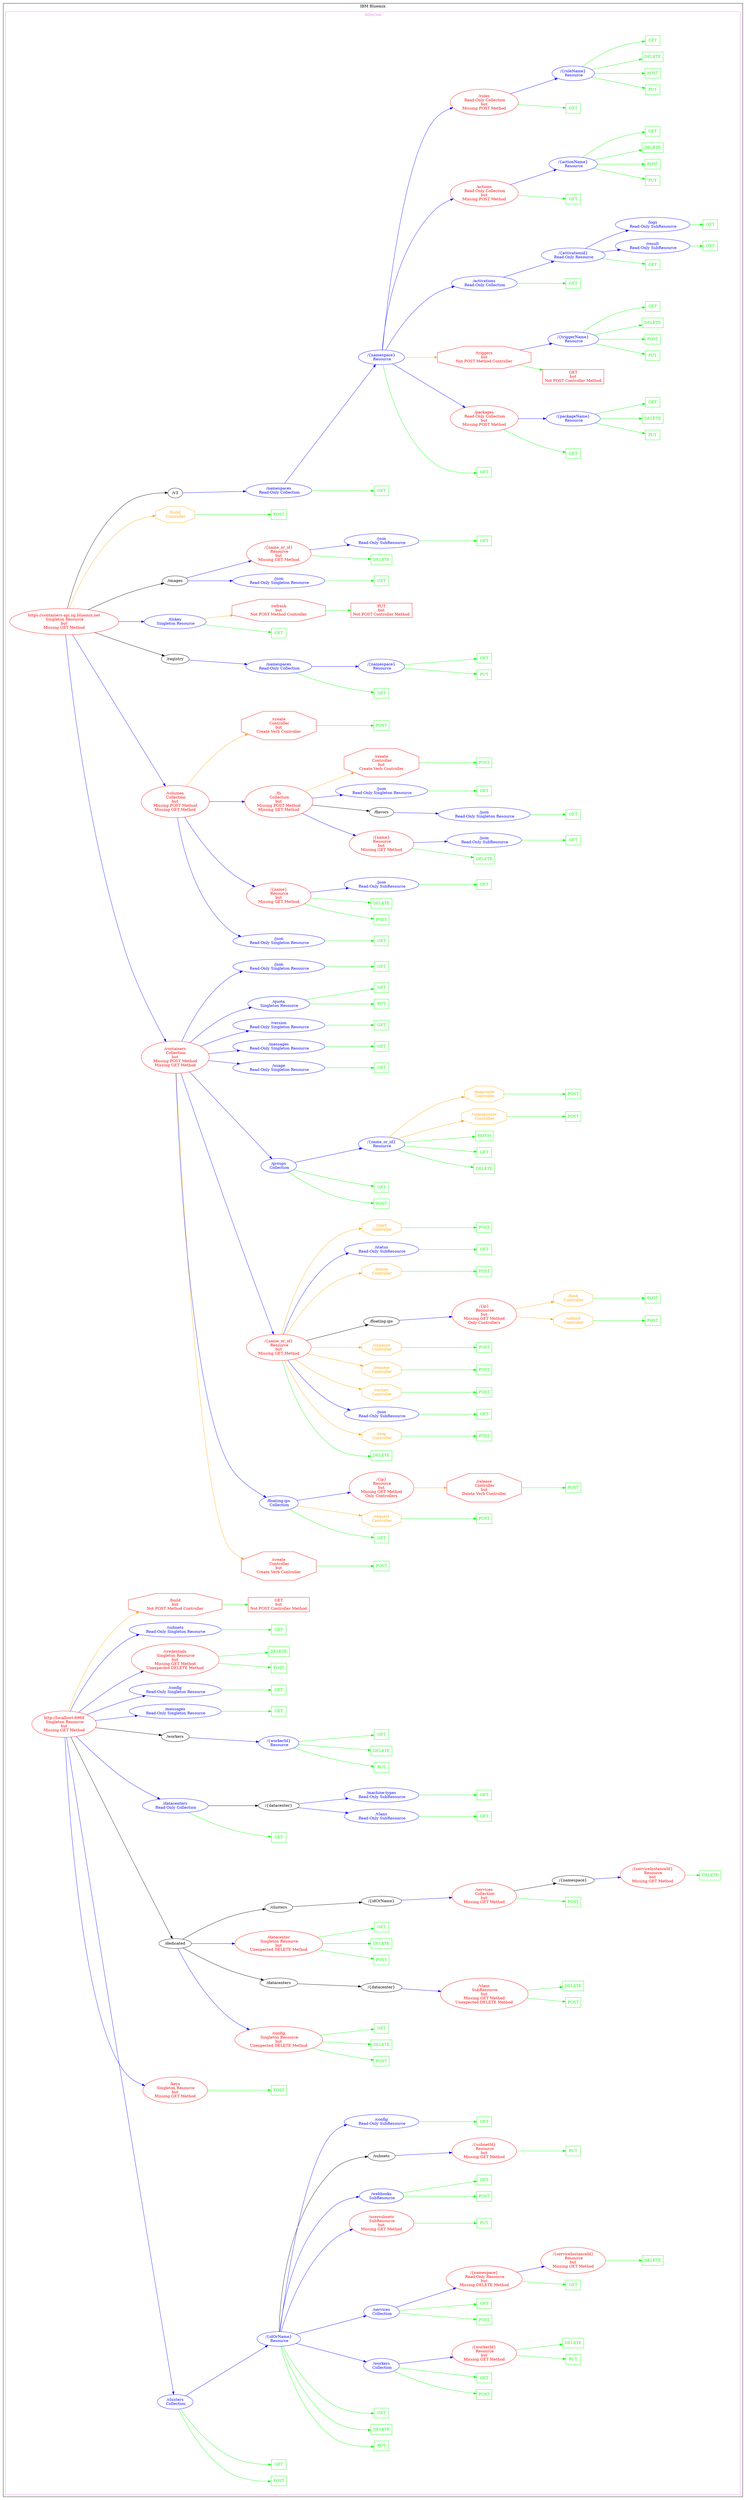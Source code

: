 digraph Cloud_Computing_REST_APIs {
rankdir="LR";
subgraph cluster_0 {
label="IBM Bluemix"
color=black
fontcolor=black
subgraph cluster_1 {
label="AllInOne"
color=violet
fontcolor=violet
subgraph cluster_2 {
label=""
color=white
fontcolor=white
node2 [label="https://containers-api.ng.bluemix.net\n Singleton Resource\nbut\nMissing GET Method", shape="ellipse", color="red", fontcolor="red"]
node2 -> node3 [color="blue", fontcolor="blue"]
subgraph cluster_3 {
label=""
color=white
fontcolor=white
node3 [label="/containers\n Collection\nbut\nMissing POST Method\nMissing GET Method", shape="ellipse", color="red", fontcolor="red"]
node3 -> node4 [color="orange", fontcolor="orange"]
subgraph cluster_4 {
label=""
color=white
fontcolor=white
node4 [label="/create\n Controller\nbut\nCreate Verb Controller", shape="octagon", color="red", fontcolor="red"]
node4 -> node5 [color="green", fontcolor="green"]
subgraph cluster_5 {
label=""
color=white
fontcolor=white
node5 [label="POST", shape="box", color="green", fontcolor="green"]
}
}
node3 -> node6 [color="blue", fontcolor="blue"]
subgraph cluster_6 {
label=""
color=white
fontcolor=white
node6 [label="/floating-ips\n Collection", shape="ellipse", color="blue", fontcolor="blue"]
node6 -> node7 [color="green", fontcolor="green"]
subgraph cluster_7 {
label=""
color=white
fontcolor=white
node7 [label="GET", shape="box", color="green", fontcolor="green"]
}
node6 -> node8 [color="orange", fontcolor="orange"]
subgraph cluster_8 {
label=""
color=white
fontcolor=white
node8 [label="/request\n Controller", shape="octagon", color="orange", fontcolor="orange"]
node8 -> node9 [color="green", fontcolor="green"]
subgraph cluster_9 {
label=""
color=white
fontcolor=white
node9 [label="POST", shape="box", color="green", fontcolor="green"]
}
}
node6 -> node10 [color="blue", fontcolor="blue"]
subgraph cluster_10 {
label=""
color=white
fontcolor=white
node10 [label="/{ip}\n Resource\nbut\nMissing GET Method\nOnly Controllers", shape="ellipse", color="red", fontcolor="red"]
node10 -> node11 [color="orange", fontcolor="orange"]
subgraph cluster_11 {
label=""
color=white
fontcolor=white
node11 [label="/release\n Controller\nbut\nDelete Verb Controller", shape="octagon", color="red", fontcolor="red"]
node11 -> node12 [color="green", fontcolor="green"]
subgraph cluster_12 {
label=""
color=white
fontcolor=white
node12 [label="POST", shape="box", color="green", fontcolor="green"]
}
}
}
}
node3 -> node13 [color="blue", fontcolor="blue"]
subgraph cluster_13 {
label=""
color=white
fontcolor=white
node13 [label="/{name_or_id}\n Resource\nbut\nMissing GET Method", shape="ellipse", color="red", fontcolor="red"]
node13 -> node14 [color="green", fontcolor="green"]
subgraph cluster_14 {
label=""
color=white
fontcolor=white
node14 [label="DELETE", shape="box", color="green", fontcolor="green"]
}
node13 -> node15 [color="orange", fontcolor="orange"]
subgraph cluster_15 {
label=""
color=white
fontcolor=white
node15 [label="/stop\n Controller", shape="octagon", color="orange", fontcolor="orange"]
node15 -> node16 [color="green", fontcolor="green"]
subgraph cluster_16 {
label=""
color=white
fontcolor=white
node16 [label="POST", shape="box", color="green", fontcolor="green"]
}
}
node13 -> node17 [color="blue", fontcolor="blue"]
subgraph cluster_17 {
label=""
color=white
fontcolor=white
node17 [label="/json\n Read-Only SubResource", shape="ellipse", color="blue", fontcolor="blue"]
node17 -> node18 [color="green", fontcolor="green"]
subgraph cluster_18 {
label=""
color=white
fontcolor=white
node18 [label="GET", shape="box", color="green", fontcolor="green"]
}
}
node13 -> node19 [color="orange", fontcolor="orange"]
subgraph cluster_19 {
label=""
color=white
fontcolor=white
node19 [label="/restart\n Controller", shape="octagon", color="orange", fontcolor="orange"]
node19 -> node20 [color="green", fontcolor="green"]
subgraph cluster_20 {
label=""
color=white
fontcolor=white
node20 [label="POST", shape="box", color="green", fontcolor="green"]
}
}
node13 -> node21 [color="orange", fontcolor="orange"]
subgraph cluster_21 {
label=""
color=white
fontcolor=white
node21 [label="/rename\n Controller", shape="octagon", color="orange", fontcolor="orange"]
node21 -> node22 [color="green", fontcolor="green"]
subgraph cluster_22 {
label=""
color=white
fontcolor=white
node22 [label="POST", shape="box", color="green", fontcolor="green"]
}
}
node13 -> node23 [color="orange", fontcolor="orange"]
subgraph cluster_23 {
label=""
color=white
fontcolor=white
node23 [label="/unpause\n Controller", shape="octagon", color="orange", fontcolor="orange"]
node23 -> node24 [color="green", fontcolor="green"]
subgraph cluster_24 {
label=""
color=white
fontcolor=white
node24 [label="POST", shape="box", color="green", fontcolor="green"]
}
}
node13 -> node25 [color="black", fontcolor="black"]
subgraph cluster_25 {
label=""
color=white
fontcolor=white
node25 [label="/floating-ips", shape="ellipse", color="black", fontcolor="black"]
node25 -> node26 [color="blue", fontcolor="blue"]
subgraph cluster_26 {
label=""
color=white
fontcolor=white
node26 [label="/{ip}\n Resource\nbut\nMissing GET Method\nOnly Controllers", shape="ellipse", color="red", fontcolor="red"]
node26 -> node27 [color="orange", fontcolor="orange"]
subgraph cluster_27 {
label=""
color=white
fontcolor=white
node27 [label="/unbind\n Controller", shape="octagon", color="orange", fontcolor="orange"]
node27 -> node28 [color="green", fontcolor="green"]
subgraph cluster_28 {
label=""
color=white
fontcolor=white
node28 [label="POST", shape="box", color="green", fontcolor="green"]
}
}
node26 -> node29 [color="orange", fontcolor="orange"]
subgraph cluster_29 {
label=""
color=white
fontcolor=white
node29 [label="/bind\n Controller", shape="octagon", color="orange", fontcolor="orange"]
node29 -> node30 [color="green", fontcolor="green"]
subgraph cluster_30 {
label=""
color=white
fontcolor=white
node30 [label="POST", shape="box", color="green", fontcolor="green"]
}
}
}
}
node13 -> node31 [color="orange", fontcolor="orange"]
subgraph cluster_31 {
label=""
color=white
fontcolor=white
node31 [label="/pause\n Controller", shape="octagon", color="orange", fontcolor="orange"]
node31 -> node32 [color="green", fontcolor="green"]
subgraph cluster_32 {
label=""
color=white
fontcolor=white
node32 [label="POST", shape="box", color="green", fontcolor="green"]
}
}
node13 -> node33 [color="blue", fontcolor="blue"]
subgraph cluster_33 {
label=""
color=white
fontcolor=white
node33 [label="/status\n Read-Only SubResource", shape="ellipse", color="blue", fontcolor="blue"]
node33 -> node34 [color="green", fontcolor="green"]
subgraph cluster_34 {
label=""
color=white
fontcolor=white
node34 [label="GET", shape="box", color="green", fontcolor="green"]
}
}
node13 -> node35 [color="orange", fontcolor="orange"]
subgraph cluster_35 {
label=""
color=white
fontcolor=white
node35 [label="/start\n Controller", shape="octagon", color="orange", fontcolor="orange"]
node35 -> node36 [color="green", fontcolor="green"]
subgraph cluster_36 {
label=""
color=white
fontcolor=white
node36 [label="POST", shape="box", color="green", fontcolor="green"]
}
}
}
node3 -> node37 [color="blue", fontcolor="blue"]
subgraph cluster_37 {
label=""
color=white
fontcolor=white
node37 [label="/groups\n Collection", shape="ellipse", color="blue", fontcolor="blue"]
node37 -> node38 [color="green", fontcolor="green"]
subgraph cluster_38 {
label=""
color=white
fontcolor=white
node38 [label="POST", shape="box", color="green", fontcolor="green"]
}
node37 -> node39 [color="green", fontcolor="green"]
subgraph cluster_39 {
label=""
color=white
fontcolor=white
node39 [label="GET", shape="box", color="green", fontcolor="green"]
}
node37 -> node40 [color="blue", fontcolor="blue"]
subgraph cluster_40 {
label=""
color=white
fontcolor=white
node40 [label="/{name_or_id}\n Resource", shape="ellipse", color="blue", fontcolor="blue"]
node40 -> node41 [color="green", fontcolor="green"]
subgraph cluster_41 {
label=""
color=white
fontcolor=white
node41 [label="DELETE", shape="box", color="green", fontcolor="green"]
}
node40 -> node42 [color="green", fontcolor="green"]
subgraph cluster_42 {
label=""
color=white
fontcolor=white
node42 [label="GET", shape="box", color="green", fontcolor="green"]
}
node40 -> node43 [color="green", fontcolor="green"]
subgraph cluster_43 {
label=""
color=white
fontcolor=white
node43 [label="PATCH", shape="box", color="green", fontcolor="green"]
}
node40 -> node44 [color="orange", fontcolor="orange"]
subgraph cluster_44 {
label=""
color=white
fontcolor=white
node44 [label="/unmaproute\n Controller", shape="octagon", color="orange", fontcolor="orange"]
node44 -> node45 [color="green", fontcolor="green"]
subgraph cluster_45 {
label=""
color=white
fontcolor=white
node45 [label="POST", shape="box", color="green", fontcolor="green"]
}
}
node40 -> node46 [color="orange", fontcolor="orange"]
subgraph cluster_46 {
label=""
color=white
fontcolor=white
node46 [label="/maproute\n Controller", shape="octagon", color="orange", fontcolor="orange"]
node46 -> node47 [color="green", fontcolor="green"]
subgraph cluster_47 {
label=""
color=white
fontcolor=white
node47 [label="POST", shape="box", color="green", fontcolor="green"]
}
}
}
}
node3 -> node48 [color="blue", fontcolor="blue"]
subgraph cluster_48 {
label=""
color=white
fontcolor=white
node48 [label="/usage\n Read-Only Singleton Resource", shape="ellipse", color="blue", fontcolor="blue"]
node48 -> node49 [color="green", fontcolor="green"]
subgraph cluster_49 {
label=""
color=white
fontcolor=white
node49 [label="GET", shape="box", color="green", fontcolor="green"]
}
}
node3 -> node50 [color="blue", fontcolor="blue"]
subgraph cluster_50 {
label=""
color=white
fontcolor=white
node50 [label="/messages\n Read-Only Singleton Resource", shape="ellipse", color="blue", fontcolor="blue"]
node50 -> node51 [color="green", fontcolor="green"]
subgraph cluster_51 {
label=""
color=white
fontcolor=white
node51 [label="GET", shape="box", color="green", fontcolor="green"]
}
}
node3 -> node52 [color="blue", fontcolor="blue"]
subgraph cluster_52 {
label=""
color=white
fontcolor=white
node52 [label="/version\n Read-Only Singleton Resource", shape="ellipse", color="blue", fontcolor="blue"]
node52 -> node53 [color="green", fontcolor="green"]
subgraph cluster_53 {
label=""
color=white
fontcolor=white
node53 [label="GET", shape="box", color="green", fontcolor="green"]
}
}
node3 -> node54 [color="blue", fontcolor="blue"]
subgraph cluster_54 {
label=""
color=white
fontcolor=white
node54 [label="/quota\n Singleton Resource", shape="ellipse", color="blue", fontcolor="blue"]
node54 -> node55 [color="green", fontcolor="green"]
subgraph cluster_55 {
label=""
color=white
fontcolor=white
node55 [label="PUT", shape="box", color="green", fontcolor="green"]
}
node54 -> node56 [color="green", fontcolor="green"]
subgraph cluster_56 {
label=""
color=white
fontcolor=white
node56 [label="GET", shape="box", color="green", fontcolor="green"]
}
}
node3 -> node57 [color="blue", fontcolor="blue"]
subgraph cluster_57 {
label=""
color=white
fontcolor=white
node57 [label="/json\n Read-Only Singleton Resource", shape="ellipse", color="blue", fontcolor="blue"]
node57 -> node58 [color="green", fontcolor="green"]
subgraph cluster_58 {
label=""
color=white
fontcolor=white
node58 [label="GET", shape="box", color="green", fontcolor="green"]
}
}
}
node2 -> node59 [color="blue", fontcolor="blue"]
subgraph cluster_59 {
label=""
color=white
fontcolor=white
node59 [label="/volumes\n Collection\nbut\nMissing POST Method\nMissing GET Method", shape="ellipse", color="red", fontcolor="red"]
node59 -> node60 [color="blue", fontcolor="blue"]
subgraph cluster_60 {
label=""
color=white
fontcolor=white
node60 [label="/json\n Read-Only Singleton Resource", shape="ellipse", color="blue", fontcolor="blue"]
node60 -> node61 [color="green", fontcolor="green"]
subgraph cluster_61 {
label=""
color=white
fontcolor=white
node61 [label="GET", shape="box", color="green", fontcolor="green"]
}
}
node59 -> node62 [color="blue", fontcolor="blue"]
subgraph cluster_62 {
label=""
color=white
fontcolor=white
node62 [label="/{name}\n Resource\nbut\nMissing GET Method", shape="ellipse", color="red", fontcolor="red"]
node62 -> node63 [color="green", fontcolor="green"]
subgraph cluster_63 {
label=""
color=white
fontcolor=white
node63 [label="POST", shape="box", color="green", fontcolor="green"]
}
node62 -> node64 [color="green", fontcolor="green"]
subgraph cluster_64 {
label=""
color=white
fontcolor=white
node64 [label="DELETE", shape="box", color="green", fontcolor="green"]
}
node62 -> node65 [color="blue", fontcolor="blue"]
subgraph cluster_65 {
label=""
color=white
fontcolor=white
node65 [label="/json\n Read-Only SubResource", shape="ellipse", color="blue", fontcolor="blue"]
node65 -> node66 [color="green", fontcolor="green"]
subgraph cluster_66 {
label=""
color=white
fontcolor=white
node66 [label="GET", shape="box", color="green", fontcolor="green"]
}
}
}
node59 -> node67 [color="blue", fontcolor="blue"]
subgraph cluster_67 {
label=""
color=white
fontcolor=white
node67 [label="/fs\n Collection\nbut\nMissing POST Method\nMissing GET Method", shape="ellipse", color="red", fontcolor="red"]
node67 -> node68 [color="blue", fontcolor="blue"]
subgraph cluster_68 {
label=""
color=white
fontcolor=white
node68 [label="/{name}\n Resource\nbut\nMissing GET Method", shape="ellipse", color="red", fontcolor="red"]
node68 -> node69 [color="green", fontcolor="green"]
subgraph cluster_69 {
label=""
color=white
fontcolor=white
node69 [label="DELETE", shape="box", color="green", fontcolor="green"]
}
node68 -> node70 [color="blue", fontcolor="blue"]
subgraph cluster_70 {
label=""
color=white
fontcolor=white
node70 [label="/json\n Read-Only SubResource", shape="ellipse", color="blue", fontcolor="blue"]
node70 -> node71 [color="green", fontcolor="green"]
subgraph cluster_71 {
label=""
color=white
fontcolor=white
node71 [label="GET", shape="box", color="green", fontcolor="green"]
}
}
}
node67 -> node72 [color="black", fontcolor="black"]
subgraph cluster_72 {
label=""
color=white
fontcolor=white
node72 [label="/flavors", shape="ellipse", color="black", fontcolor="black"]
node72 -> node73 [color="blue", fontcolor="blue"]
subgraph cluster_73 {
label=""
color=white
fontcolor=white
node73 [label="/json\n Read-Only Singleton Resource", shape="ellipse", color="blue", fontcolor="blue"]
node73 -> node74 [color="green", fontcolor="green"]
subgraph cluster_74 {
label=""
color=white
fontcolor=white
node74 [label="GET", shape="box", color="green", fontcolor="green"]
}
}
}
node67 -> node75 [color="blue", fontcolor="blue"]
subgraph cluster_75 {
label=""
color=white
fontcolor=white
node75 [label="/json\n Read-Only Singleton Resource", shape="ellipse", color="blue", fontcolor="blue"]
node75 -> node76 [color="green", fontcolor="green"]
subgraph cluster_76 {
label=""
color=white
fontcolor=white
node76 [label="GET", shape="box", color="green", fontcolor="green"]
}
}
node67 -> node77 [color="orange", fontcolor="orange"]
subgraph cluster_77 {
label=""
color=white
fontcolor=white
node77 [label="/create\n Controller\nbut\nCreate Verb Controller", shape="octagon", color="red", fontcolor="red"]
node77 -> node78 [color="green", fontcolor="green"]
subgraph cluster_78 {
label=""
color=white
fontcolor=white
node78 [label="POST", shape="box", color="green", fontcolor="green"]
}
}
}
node59 -> node79 [color="orange", fontcolor="orange"]
subgraph cluster_79 {
label=""
color=white
fontcolor=white
node79 [label="/create\n Controller\nbut\nCreate Verb Controller", shape="octagon", color="red", fontcolor="red"]
node79 -> node80 [color="green", fontcolor="green"]
subgraph cluster_80 {
label=""
color=white
fontcolor=white
node80 [label="POST", shape="box", color="green", fontcolor="green"]
}
}
}
node2 -> node81 [color="black", fontcolor="black"]
subgraph cluster_81 {
label=""
color=white
fontcolor=white
node81 [label="/registry", shape="ellipse", color="black", fontcolor="black"]
node81 -> node82 [color="blue", fontcolor="blue"]
subgraph cluster_82 {
label=""
color=white
fontcolor=white
node82 [label="/namespaces\n Read-Only Collection", shape="ellipse", color="blue", fontcolor="blue"]
node82 -> node83 [color="green", fontcolor="green"]
subgraph cluster_83 {
label=""
color=white
fontcolor=white
node83 [label="GET", shape="box", color="green", fontcolor="green"]
}
node82 -> node84 [color="blue", fontcolor="blue"]
subgraph cluster_84 {
label=""
color=white
fontcolor=white
node84 [label="/{namespace}\n Resource", shape="ellipse", color="blue", fontcolor="blue"]
node84 -> node85 [color="green", fontcolor="green"]
subgraph cluster_85 {
label=""
color=white
fontcolor=white
node85 [label="PUT", shape="box", color="green", fontcolor="green"]
}
node84 -> node86 [color="green", fontcolor="green"]
subgraph cluster_86 {
label=""
color=white
fontcolor=white
node86 [label="GET", shape="box", color="green", fontcolor="green"]
}
}
}
}
node2 -> node87 [color="blue", fontcolor="blue"]
subgraph cluster_87 {
label=""
color=white
fontcolor=white
node87 [label="/tlskey\n Singleton Resource", shape="ellipse", color="blue", fontcolor="blue"]
node87 -> node88 [color="green", fontcolor="green"]
subgraph cluster_88 {
label=""
color=white
fontcolor=white
node88 [label="GET", shape="box", color="green", fontcolor="green"]
}
node87 -> node89 [color="orange", fontcolor="orange"]
subgraph cluster_89 {
label=""
color=white
fontcolor=white
node89 [label="/refresh\nbut\nNot POST Method Controller", shape="octagon", color="red", fontcolor="red"]
node89 -> node90 [color="green", fontcolor="green"]
subgraph cluster_90 {
label=""
color=white
fontcolor=white
node90 [label="PUT\nbut\nNot POST Controller Method", shape="box", color="red", fontcolor="red"]
}
}
}
node2 -> node91 [color="black", fontcolor="black"]
subgraph cluster_91 {
label=""
color=white
fontcolor=white
node91 [label="/images", shape="ellipse", color="black", fontcolor="black"]
node91 -> node92 [color="blue", fontcolor="blue"]
subgraph cluster_92 {
label=""
color=white
fontcolor=white
node92 [label="/json\n Read-Only Singleton Resource", shape="ellipse", color="blue", fontcolor="blue"]
node92 -> node93 [color="green", fontcolor="green"]
subgraph cluster_93 {
label=""
color=white
fontcolor=white
node93 [label="GET", shape="box", color="green", fontcolor="green"]
}
}
node91 -> node94 [color="blue", fontcolor="blue"]
subgraph cluster_94 {
label=""
color=white
fontcolor=white
node94 [label="/{name_or_id}\n Resource\nbut\nMissing GET Method", shape="ellipse", color="red", fontcolor="red"]
node94 -> node95 [color="green", fontcolor="green"]
subgraph cluster_95 {
label=""
color=white
fontcolor=white
node95 [label="DELETE", shape="box", color="green", fontcolor="green"]
}
node94 -> node96 [color="blue", fontcolor="blue"]
subgraph cluster_96 {
label=""
color=white
fontcolor=white
node96 [label="/json\n Read-Only SubResource", shape="ellipse", color="blue", fontcolor="blue"]
node96 -> node97 [color="green", fontcolor="green"]
subgraph cluster_97 {
label=""
color=white
fontcolor=white
node97 [label="GET", shape="box", color="green", fontcolor="green"]
}
}
}
}
node2 -> node98 [color="orange", fontcolor="orange"]
subgraph cluster_98 {
label=""
color=white
fontcolor=white
node98 [label="/build\n Controller", shape="octagon", color="orange", fontcolor="orange"]
node98 -> node99 [color="green", fontcolor="green"]
subgraph cluster_99 {
label=""
color=white
fontcolor=white
node99 [label="POST", shape="box", color="green", fontcolor="green"]
}
}
node2 -> node100 [color="black", fontcolor="black"]
subgraph cluster_100 {
label=""
color=white
fontcolor=white
node100 [label="/v3", shape="ellipse", color="black", fontcolor="black"]
node100 -> node101 [color="blue", fontcolor="blue"]
subgraph cluster_101 {
label=""
color=white
fontcolor=white
node101 [label="/namespaces\n Read-Only Collection", shape="ellipse", color="blue", fontcolor="blue"]
node101 -> node102 [color="green", fontcolor="green"]
subgraph cluster_102 {
label=""
color=white
fontcolor=white
node102 [label="GET", shape="box", color="green", fontcolor="green"]
}
node101 -> node103 [color="blue", fontcolor="blue"]
subgraph cluster_103 {
label=""
color=white
fontcolor=white
node103 [label="/{namespace}\n Resource", shape="ellipse", color="blue", fontcolor="blue"]
node103 -> node104 [color="green", fontcolor="green"]
subgraph cluster_104 {
label=""
color=white
fontcolor=white
node104 [label="GET", shape="box", color="green", fontcolor="green"]
}
node103 -> node105 [color="blue", fontcolor="blue"]
subgraph cluster_105 {
label=""
color=white
fontcolor=white
node105 [label="/packages\n Read-Only Collection\nbut\nMissing POST Method", shape="ellipse", color="red", fontcolor="red"]
node105 -> node106 [color="green", fontcolor="green"]
subgraph cluster_106 {
label=""
color=white
fontcolor=white
node106 [label="GET", shape="box", color="green", fontcolor="green"]
}
node105 -> node107 [color="blue", fontcolor="blue"]
subgraph cluster_107 {
label=""
color=white
fontcolor=white
node107 [label="/{packageName}\n Resource", shape="ellipse", color="blue", fontcolor="blue"]
node107 -> node108 [color="green", fontcolor="green"]
subgraph cluster_108 {
label=""
color=white
fontcolor=white
node108 [label="PUT", shape="box", color="green", fontcolor="green"]
}
node107 -> node109 [color="green", fontcolor="green"]
subgraph cluster_109 {
label=""
color=white
fontcolor=white
node109 [label="DELETE", shape="box", color="green", fontcolor="green"]
}
node107 -> node110 [color="green", fontcolor="green"]
subgraph cluster_110 {
label=""
color=white
fontcolor=white
node110 [label="GET", shape="box", color="green", fontcolor="green"]
}
}
}
node103 -> node111 [color="orange", fontcolor="orange"]
subgraph cluster_111 {
label=""
color=white
fontcolor=white
node111 [label="/triggers\nbut\nNot POST Method Controller", shape="octagon", color="red", fontcolor="red"]
node111 -> node112 [color="green", fontcolor="green"]
subgraph cluster_112 {
label=""
color=white
fontcolor=white
node112 [label="GET\nbut\nNot POST Controller Method", shape="box", color="red", fontcolor="red"]
}
node111 -> node113 [color="blue", fontcolor="blue"]
subgraph cluster_113 {
label=""
color=white
fontcolor=white
node113 [label="/{triggerName}\n Resource", shape="ellipse", color="blue", fontcolor="blue"]
node113 -> node114 [color="green", fontcolor="green"]
subgraph cluster_114 {
label=""
color=white
fontcolor=white
node114 [label="PUT", shape="box", color="green", fontcolor="green"]
}
node113 -> node115 [color="green", fontcolor="green"]
subgraph cluster_115 {
label=""
color=white
fontcolor=white
node115 [label="POST", shape="box", color="green", fontcolor="green"]
}
node113 -> node116 [color="green", fontcolor="green"]
subgraph cluster_116 {
label=""
color=white
fontcolor=white
node116 [label="DELETE", shape="box", color="green", fontcolor="green"]
}
node113 -> node117 [color="green", fontcolor="green"]
subgraph cluster_117 {
label=""
color=white
fontcolor=white
node117 [label="GET", shape="box", color="green", fontcolor="green"]
}
}
}
node103 -> node118 [color="blue", fontcolor="blue"]
subgraph cluster_118 {
label=""
color=white
fontcolor=white
node118 [label="/activations\n Read-Only Collection", shape="ellipse", color="blue", fontcolor="blue"]
node118 -> node119 [color="green", fontcolor="green"]
subgraph cluster_119 {
label=""
color=white
fontcolor=white
node119 [label="GET", shape="box", color="green", fontcolor="green"]
}
node118 -> node120 [color="blue", fontcolor="blue"]
subgraph cluster_120 {
label=""
color=white
fontcolor=white
node120 [label="/{activationid}\n Read-Only Resource", shape="ellipse", color="blue", fontcolor="blue"]
node120 -> node121 [color="green", fontcolor="green"]
subgraph cluster_121 {
label=""
color=white
fontcolor=white
node121 [label="GET", shape="box", color="green", fontcolor="green"]
}
node120 -> node122 [color="blue", fontcolor="blue"]
subgraph cluster_122 {
label=""
color=white
fontcolor=white
node122 [label="/result\n Read-Only SubResource", shape="ellipse", color="blue", fontcolor="blue"]
node122 -> node123 [color="green", fontcolor="green"]
subgraph cluster_123 {
label=""
color=white
fontcolor=white
node123 [label="GET", shape="box", color="green", fontcolor="green"]
}
}
node120 -> node124 [color="blue", fontcolor="blue"]
subgraph cluster_124 {
label=""
color=white
fontcolor=white
node124 [label="/logs\n Read-Only SubResource", shape="ellipse", color="blue", fontcolor="blue"]
node124 -> node125 [color="green", fontcolor="green"]
subgraph cluster_125 {
label=""
color=white
fontcolor=white
node125 [label="GET", shape="box", color="green", fontcolor="green"]
}
}
}
}
node103 -> node126 [color="blue", fontcolor="blue"]
subgraph cluster_126 {
label=""
color=white
fontcolor=white
node126 [label="/actions\n Read-Only Collection\nbut\nMissing POST Method", shape="ellipse", color="red", fontcolor="red"]
node126 -> node127 [color="green", fontcolor="green"]
subgraph cluster_127 {
label=""
color=white
fontcolor=white
node127 [label="GET", shape="box", color="green", fontcolor="green"]
}
node126 -> node128 [color="blue", fontcolor="blue"]
subgraph cluster_128 {
label=""
color=white
fontcolor=white
node128 [label="/{actionName}\n Resource", shape="ellipse", color="blue", fontcolor="blue"]
node128 -> node129 [color="green", fontcolor="green"]
subgraph cluster_129 {
label=""
color=white
fontcolor=white
node129 [label="PUT", shape="box", color="green", fontcolor="green"]
}
node128 -> node130 [color="green", fontcolor="green"]
subgraph cluster_130 {
label=""
color=white
fontcolor=white
node130 [label="POST", shape="box", color="green", fontcolor="green"]
}
node128 -> node131 [color="green", fontcolor="green"]
subgraph cluster_131 {
label=""
color=white
fontcolor=white
node131 [label="DELETE", shape="box", color="green", fontcolor="green"]
}
node128 -> node132 [color="green", fontcolor="green"]
subgraph cluster_132 {
label=""
color=white
fontcolor=white
node132 [label="GET", shape="box", color="green", fontcolor="green"]
}
}
}
node103 -> node133 [color="blue", fontcolor="blue"]
subgraph cluster_133 {
label=""
color=white
fontcolor=white
node133 [label="/rules\n Read-Only Collection\nbut\nMissing POST Method", shape="ellipse", color="red", fontcolor="red"]
node133 -> node134 [color="green", fontcolor="green"]
subgraph cluster_134 {
label=""
color=white
fontcolor=white
node134 [label="GET", shape="box", color="green", fontcolor="green"]
}
node133 -> node135 [color="blue", fontcolor="blue"]
subgraph cluster_135 {
label=""
color=white
fontcolor=white
node135 [label="/{ruleName}\n Resource", shape="ellipse", color="blue", fontcolor="blue"]
node135 -> node136 [color="green", fontcolor="green"]
subgraph cluster_136 {
label=""
color=white
fontcolor=white
node136 [label="PUT", shape="box", color="green", fontcolor="green"]
}
node135 -> node137 [color="green", fontcolor="green"]
subgraph cluster_137 {
label=""
color=white
fontcolor=white
node137 [label="POST", shape="box", color="green", fontcolor="green"]
}
node135 -> node138 [color="green", fontcolor="green"]
subgraph cluster_138 {
label=""
color=white
fontcolor=white
node138 [label="DELETE", shape="box", color="green", fontcolor="green"]
}
node135 -> node139 [color="green", fontcolor="green"]
subgraph cluster_139 {
label=""
color=white
fontcolor=white
node139 [label="GET", shape="box", color="green", fontcolor="green"]
}
}
}
}
}
}
}
subgraph cluster_140 {
label=""
color=white
fontcolor=white
node140 [label="http://localhost:6969\n Singleton Resource\nbut\nMissing GET Method", shape="ellipse", color="red", fontcolor="red"]
node140 -> node141 [color="blue", fontcolor="blue"]
subgraph cluster_141 {
label=""
color=white
fontcolor=white
node141 [label="/clusters\n Collection", shape="ellipse", color="blue", fontcolor="blue"]
node141 -> node142 [color="green", fontcolor="green"]
subgraph cluster_142 {
label=""
color=white
fontcolor=white
node142 [label="POST", shape="box", color="green", fontcolor="green"]
}
node141 -> node143 [color="green", fontcolor="green"]
subgraph cluster_143 {
label=""
color=white
fontcolor=white
node143 [label="GET", shape="box", color="green", fontcolor="green"]
}
node141 -> node144 [color="blue", fontcolor="blue"]
subgraph cluster_144 {
label=""
color=white
fontcolor=white
node144 [label="/{idOrName}\n Resource", shape="ellipse", color="blue", fontcolor="blue"]
node144 -> node145 [color="green", fontcolor="green"]
subgraph cluster_145 {
label=""
color=white
fontcolor=white
node145 [label="PUT", shape="box", color="green", fontcolor="green"]
}
node144 -> node146 [color="green", fontcolor="green"]
subgraph cluster_146 {
label=""
color=white
fontcolor=white
node146 [label="DELETE", shape="box", color="green", fontcolor="green"]
}
node144 -> node147 [color="green", fontcolor="green"]
subgraph cluster_147 {
label=""
color=white
fontcolor=white
node147 [label="GET", shape="box", color="green", fontcolor="green"]
}
node144 -> node148 [color="blue", fontcolor="blue"]
subgraph cluster_148 {
label=""
color=white
fontcolor=white
node148 [label="/workers\n Collection", shape="ellipse", color="blue", fontcolor="blue"]
node148 -> node149 [color="green", fontcolor="green"]
subgraph cluster_149 {
label=""
color=white
fontcolor=white
node149 [label="POST", shape="box", color="green", fontcolor="green"]
}
node148 -> node150 [color="green", fontcolor="green"]
subgraph cluster_150 {
label=""
color=white
fontcolor=white
node150 [label="GET", shape="box", color="green", fontcolor="green"]
}
node148 -> node151 [color="blue", fontcolor="blue"]
subgraph cluster_151 {
label=""
color=white
fontcolor=white
node151 [label="/{workerId}\n Resource\nbut\nMissing GET Method", shape="ellipse", color="red", fontcolor="red"]
node151 -> node152 [color="green", fontcolor="green"]
subgraph cluster_152 {
label=""
color=white
fontcolor=white
node152 [label="PUT", shape="box", color="green", fontcolor="green"]
}
node151 -> node153 [color="green", fontcolor="green"]
subgraph cluster_153 {
label=""
color=white
fontcolor=white
node153 [label="DELETE", shape="box", color="green", fontcolor="green"]
}
}
}
node144 -> node154 [color="blue", fontcolor="blue"]
subgraph cluster_154 {
label=""
color=white
fontcolor=white
node154 [label="/services\n Collection", shape="ellipse", color="blue", fontcolor="blue"]
node154 -> node155 [color="green", fontcolor="green"]
subgraph cluster_155 {
label=""
color=white
fontcolor=white
node155 [label="POST", shape="box", color="green", fontcolor="green"]
}
node154 -> node156 [color="green", fontcolor="green"]
subgraph cluster_156 {
label=""
color=white
fontcolor=white
node156 [label="GET", shape="box", color="green", fontcolor="green"]
}
node154 -> node157 [color="blue", fontcolor="blue"]
subgraph cluster_157 {
label=""
color=white
fontcolor=white
node157 [label="/{namespace}\n Read-Only Resource\nbut\nMissing DELETE Method", shape="ellipse", color="red", fontcolor="red"]
node157 -> node158 [color="green", fontcolor="green"]
subgraph cluster_158 {
label=""
color=white
fontcolor=white
node158 [label="GET", shape="box", color="green", fontcolor="green"]
}
node157 -> node159 [color="blue", fontcolor="blue"]
subgraph cluster_159 {
label=""
color=white
fontcolor=white
node159 [label="/{serviceInstanceId}\n Resource\nbut\nMissing GET Method", shape="ellipse", color="red", fontcolor="red"]
node159 -> node160 [color="green", fontcolor="green"]
subgraph cluster_160 {
label=""
color=white
fontcolor=white
node160 [label="DELETE", shape="box", color="green", fontcolor="green"]
}
}
}
}
node144 -> node161 [color="blue", fontcolor="blue"]
subgraph cluster_161 {
label=""
color=white
fontcolor=white
node161 [label="/usersubnets\n SubResource\nbut\nMissing GET Method", shape="ellipse", color="red", fontcolor="red"]
node161 -> node162 [color="green", fontcolor="green"]
subgraph cluster_162 {
label=""
color=white
fontcolor=white
node162 [label="PUT", shape="box", color="green", fontcolor="green"]
}
}
node144 -> node163 [color="blue", fontcolor="blue"]
subgraph cluster_163 {
label=""
color=white
fontcolor=white
node163 [label="/webhooks\n SubResource", shape="ellipse", color="blue", fontcolor="blue"]
node163 -> node164 [color="green", fontcolor="green"]
subgraph cluster_164 {
label=""
color=white
fontcolor=white
node164 [label="POST", shape="box", color="green", fontcolor="green"]
}
node163 -> node165 [color="green", fontcolor="green"]
subgraph cluster_165 {
label=""
color=white
fontcolor=white
node165 [label="GET", shape="box", color="green", fontcolor="green"]
}
}
node144 -> node166 [color="black", fontcolor="black"]
subgraph cluster_166 {
label=""
color=white
fontcolor=white
node166 [label="/subnets", shape="ellipse", color="black", fontcolor="black"]
node166 -> node167 [color="blue", fontcolor="blue"]
subgraph cluster_167 {
label=""
color=white
fontcolor=white
node167 [label="/{subnetId}\n Resource\nbut\nMissing GET Method", shape="ellipse", color="red", fontcolor="red"]
node167 -> node168 [color="green", fontcolor="green"]
subgraph cluster_168 {
label=""
color=white
fontcolor=white
node168 [label="PUT", shape="box", color="green", fontcolor="green"]
}
}
}
node144 -> node169 [color="blue", fontcolor="blue"]
subgraph cluster_169 {
label=""
color=white
fontcolor=white
node169 [label="/config\n Read-Only SubResource", shape="ellipse", color="blue", fontcolor="blue"]
node169 -> node170 [color="green", fontcolor="green"]
subgraph cluster_170 {
label=""
color=white
fontcolor=white
node170 [label="GET", shape="box", color="green", fontcolor="green"]
}
}
}
}
node140 -> node171 [color="blue", fontcolor="blue"]
subgraph cluster_171 {
label=""
color=white
fontcolor=white
node171 [label="/keys\n Singleton Resource\nbut\nMissing GET Method", shape="ellipse", color="red", fontcolor="red"]
node171 -> node172 [color="green", fontcolor="green"]
subgraph cluster_172 {
label=""
color=white
fontcolor=white
node172 [label="POST", shape="box", color="green", fontcolor="green"]
}
}
node140 -> node173 [color="black", fontcolor="black"]
subgraph cluster_173 {
label=""
color=white
fontcolor=white
node173 [label="/dedicated", shape="ellipse", color="black", fontcolor="black"]
node173 -> node174 [color="blue", fontcolor="blue"]
subgraph cluster_174 {
label=""
color=white
fontcolor=white
node174 [label="/config\n Singleton Resource\nbut\nUnexpected DELETE Method", shape="ellipse", color="red", fontcolor="red"]
node174 -> node175 [color="green", fontcolor="green"]
subgraph cluster_175 {
label=""
color=white
fontcolor=white
node175 [label="POST", shape="box", color="green", fontcolor="green"]
}
node174 -> node176 [color="green", fontcolor="green"]
subgraph cluster_176 {
label=""
color=white
fontcolor=white
node176 [label="DELETE", shape="box", color="green", fontcolor="green"]
}
node174 -> node177 [color="green", fontcolor="green"]
subgraph cluster_177 {
label=""
color=white
fontcolor=white
node177 [label="GET", shape="box", color="green", fontcolor="green"]
}
}
node173 -> node178 [color="black", fontcolor="black"]
subgraph cluster_178 {
label=""
color=white
fontcolor=white
node178 [label="/datacenters", shape="ellipse", color="black", fontcolor="black"]
node178 -> node179 [color="black", fontcolor="black"]
subgraph cluster_179 {
label=""
color=white
fontcolor=white
node179 [label="/{datacenter}", shape="ellipse", color="black", fontcolor="black"]
node179 -> node180 [color="blue", fontcolor="blue"]
subgraph cluster_180 {
label=""
color=white
fontcolor=white
node180 [label="/vlans\n SubResource\nbut\nMissing GET Method\nUnexpected DELETE Method", shape="ellipse", color="red", fontcolor="red"]
node180 -> node181 [color="green", fontcolor="green"]
subgraph cluster_181 {
label=""
color=white
fontcolor=white
node181 [label="POST", shape="box", color="green", fontcolor="green"]
}
node180 -> node182 [color="green", fontcolor="green"]
subgraph cluster_182 {
label=""
color=white
fontcolor=white
node182 [label="DELETE", shape="box", color="green", fontcolor="green"]
}
}
}
}
node173 -> node183 [color="blue", fontcolor="blue"]
subgraph cluster_183 {
label=""
color=white
fontcolor=white
node183 [label="/datacenter\n Singleton Resource\nbut\nUnexpected DELETE Method", shape="ellipse", color="red", fontcolor="red"]
node183 -> node184 [color="green", fontcolor="green"]
subgraph cluster_184 {
label=""
color=white
fontcolor=white
node184 [label="POST", shape="box", color="green", fontcolor="green"]
}
node183 -> node185 [color="green", fontcolor="green"]
subgraph cluster_185 {
label=""
color=white
fontcolor=white
node185 [label="DELETE", shape="box", color="green", fontcolor="green"]
}
node183 -> node186 [color="green", fontcolor="green"]
subgraph cluster_186 {
label=""
color=white
fontcolor=white
node186 [label="GET", shape="box", color="green", fontcolor="green"]
}
}
node173 -> node187 [color="black", fontcolor="black"]
subgraph cluster_187 {
label=""
color=white
fontcolor=white
node187 [label="/clusters", shape="ellipse", color="black", fontcolor="black"]
node187 -> node188 [color="black", fontcolor="black"]
subgraph cluster_188 {
label=""
color=white
fontcolor=white
node188 [label="/{idOrName}", shape="ellipse", color="black", fontcolor="black"]
node188 -> node189 [color="blue", fontcolor="blue"]
subgraph cluster_189 {
label=""
color=white
fontcolor=white
node189 [label="/services\n Collection\nbut\nMissing GET Method", shape="ellipse", color="red", fontcolor="red"]
node189 -> node190 [color="green", fontcolor="green"]
subgraph cluster_190 {
label=""
color=white
fontcolor=white
node190 [label="POST", shape="box", color="green", fontcolor="green"]
}
node189 -> node191 [color="black", fontcolor="black"]
subgraph cluster_191 {
label=""
color=white
fontcolor=white
node191 [label="/{namespace}", shape="ellipse", color="black", fontcolor="black"]
node191 -> node192 [color="blue", fontcolor="blue"]
subgraph cluster_192 {
label=""
color=white
fontcolor=white
node192 [label="/{serviceInstanceId}\n Resource\nbut\nMissing GET Method", shape="ellipse", color="red", fontcolor="red"]
node192 -> node193 [color="green", fontcolor="green"]
subgraph cluster_193 {
label=""
color=white
fontcolor=white
node193 [label="DELETE", shape="box", color="green", fontcolor="green"]
}
}
}
}
}
}
}
node140 -> node194 [color="blue", fontcolor="blue"]
subgraph cluster_194 {
label=""
color=white
fontcolor=white
node194 [label="/datacenters\n Read-Only Collection", shape="ellipse", color="blue", fontcolor="blue"]
node194 -> node195 [color="green", fontcolor="green"]
subgraph cluster_195 {
label=""
color=white
fontcolor=white
node195 [label="GET", shape="box", color="green", fontcolor="green"]
}
node194 -> node196 [color="black", fontcolor="black"]
subgraph cluster_196 {
label=""
color=white
fontcolor=white
node196 [label="/{datacenter}", shape="ellipse", color="black", fontcolor="black"]
node196 -> node197 [color="blue", fontcolor="blue"]
subgraph cluster_197 {
label=""
color=white
fontcolor=white
node197 [label="/vlans\n Read-Only SubResource", shape="ellipse", color="blue", fontcolor="blue"]
node197 -> node198 [color="green", fontcolor="green"]
subgraph cluster_198 {
label=""
color=white
fontcolor=white
node198 [label="GET", shape="box", color="green", fontcolor="green"]
}
}
node196 -> node199 [color="blue", fontcolor="blue"]
subgraph cluster_199 {
label=""
color=white
fontcolor=white
node199 [label="/machine-types\n Read-Only SubResource", shape="ellipse", color="blue", fontcolor="blue"]
node199 -> node200 [color="green", fontcolor="green"]
subgraph cluster_200 {
label=""
color=white
fontcolor=white
node200 [label="GET", shape="box", color="green", fontcolor="green"]
}
}
}
}
node140 -> node201 [color="black", fontcolor="black"]
subgraph cluster_201 {
label=""
color=white
fontcolor=white
node201 [label="/workers", shape="ellipse", color="black", fontcolor="black"]
node201 -> node202 [color="blue", fontcolor="blue"]
subgraph cluster_202 {
label=""
color=white
fontcolor=white
node202 [label="/{workerId}\n Resource", shape="ellipse", color="blue", fontcolor="blue"]
node202 -> node203 [color="green", fontcolor="green"]
subgraph cluster_203 {
label=""
color=white
fontcolor=white
node203 [label="PUT", shape="box", color="green", fontcolor="green"]
}
node202 -> node204 [color="green", fontcolor="green"]
subgraph cluster_204 {
label=""
color=white
fontcolor=white
node204 [label="DELETE", shape="box", color="green", fontcolor="green"]
}
node202 -> node205 [color="green", fontcolor="green"]
subgraph cluster_205 {
label=""
color=white
fontcolor=white
node205 [label="GET", shape="box", color="green", fontcolor="green"]
}
}
}
node140 -> node206 [color="blue", fontcolor="blue"]
subgraph cluster_206 {
label=""
color=white
fontcolor=white
node206 [label="/messages\n Read-Only Singleton Resource", shape="ellipse", color="blue", fontcolor="blue"]
node206 -> node207 [color="green", fontcolor="green"]
subgraph cluster_207 {
label=""
color=white
fontcolor=white
node207 [label="GET", shape="box", color="green", fontcolor="green"]
}
}
node140 -> node208 [color="blue", fontcolor="blue"]
subgraph cluster_208 {
label=""
color=white
fontcolor=white
node208 [label="/config\n Read-Only Singleton Resource", shape="ellipse", color="blue", fontcolor="blue"]
node208 -> node209 [color="green", fontcolor="green"]
subgraph cluster_209 {
label=""
color=white
fontcolor=white
node209 [label="GET", shape="box", color="green", fontcolor="green"]
}
}
node140 -> node210 [color="blue", fontcolor="blue"]
subgraph cluster_210 {
label=""
color=white
fontcolor=white
node210 [label="/credentials\n Singleton Resource\nbut\nMissing GET Method\nUnexpected DELETE Method", shape="ellipse", color="red", fontcolor="red"]
node210 -> node211 [color="green", fontcolor="green"]
subgraph cluster_211 {
label=""
color=white
fontcolor=white
node211 [label="POST", shape="box", color="green", fontcolor="green"]
}
node210 -> node212 [color="green", fontcolor="green"]
subgraph cluster_212 {
label=""
color=white
fontcolor=white
node212 [label="DELETE", shape="box", color="green", fontcolor="green"]
}
}
node140 -> node213 [color="blue", fontcolor="blue"]
subgraph cluster_213 {
label=""
color=white
fontcolor=white
node213 [label="/subnets\n Read-Only Singleton Resource", shape="ellipse", color="blue", fontcolor="blue"]
node213 -> node214 [color="green", fontcolor="green"]
subgraph cluster_214 {
label=""
color=white
fontcolor=white
node214 [label="GET", shape="box", color="green", fontcolor="green"]
}
}
node140 -> node215 [color="orange", fontcolor="orange"]
subgraph cluster_215 {
label=""
color=white
fontcolor=white
node215 [label="/build\nbut\nNot POST Method Controller", shape="octagon", color="red", fontcolor="red"]
node215 -> node216 [color="green", fontcolor="green"]
subgraph cluster_216 {
label=""
color=white
fontcolor=white
node216 [label="GET\nbut\nNot POST Controller Method", shape="box", color="red", fontcolor="red"]
}
}
}
}
}
}
